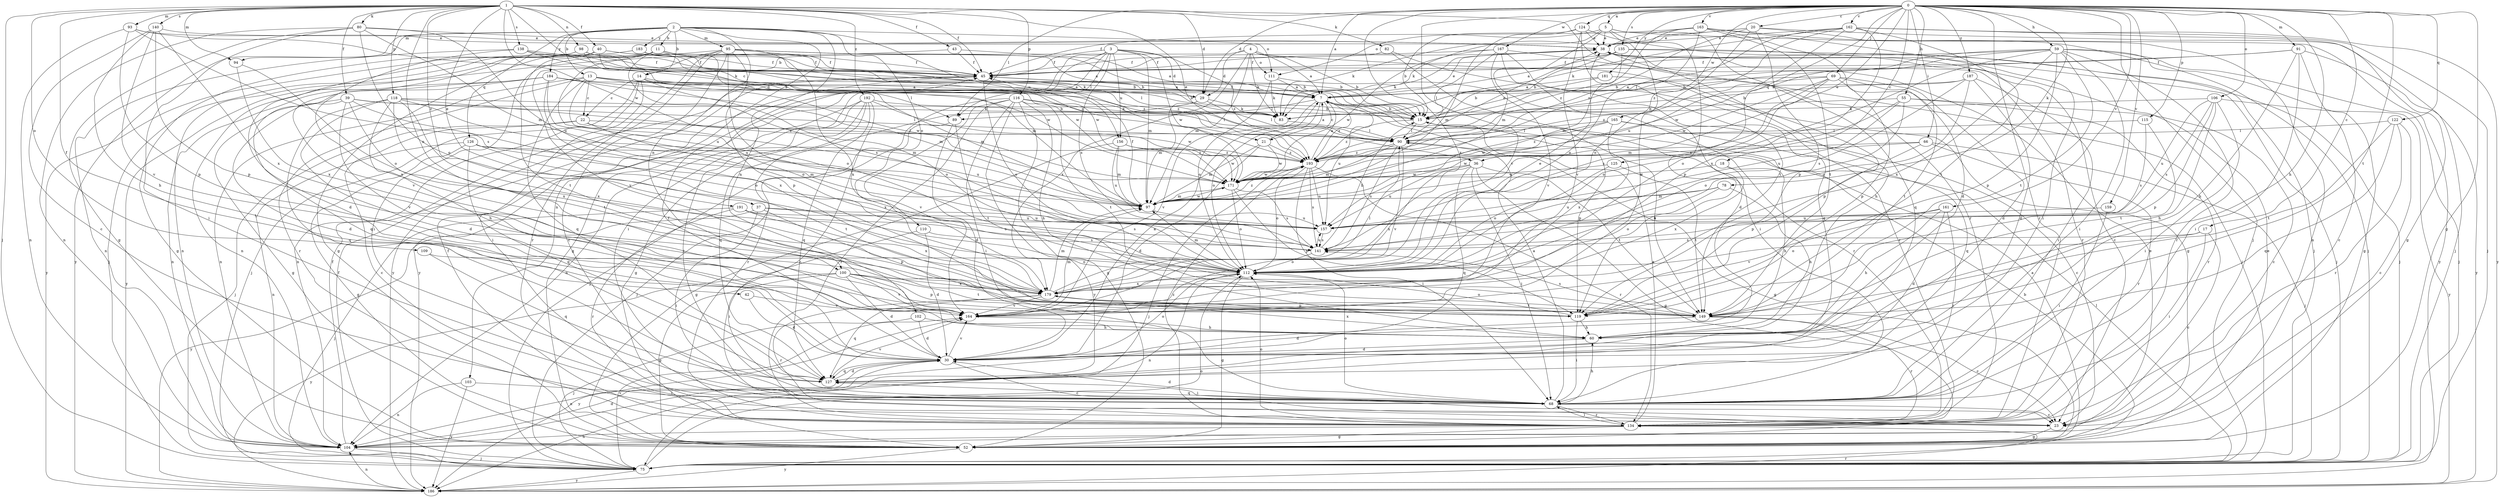 strict digraph  {
0;
1;
2;
3;
4;
5;
7;
11;
13;
14;
15;
17;
18;
20;
21;
22;
23;
29;
30;
36;
37;
38;
39;
40;
42;
43;
45;
52;
55;
59;
60;
66;
68;
69;
75;
78;
80;
82;
83;
89;
90;
91;
93;
94;
95;
97;
98;
100;
102;
103;
104;
106;
109;
110;
111;
112;
115;
116;
118;
119;
122;
124;
125;
126;
127;
134;
135;
138;
140;
141;
149;
156;
157;
159;
161;
162;
163;
164;
165;
167;
171;
179;
181;
183;
184;
186;
187;
191;
192;
193;
0 -> 5  [label=a];
0 -> 7  [label=a];
0 -> 17  [label=c];
0 -> 18  [label=c];
0 -> 20  [label=c];
0 -> 29  [label=d];
0 -> 36  [label=e];
0 -> 52  [label=g];
0 -> 55  [label=h];
0 -> 59  [label=h];
0 -> 60  [label=h];
0 -> 66  [label=i];
0 -> 69  [label=j];
0 -> 75  [label=j];
0 -> 78  [label=k];
0 -> 89  [label=l];
0 -> 91  [label=m];
0 -> 106  [label=o];
0 -> 115  [label=p];
0 -> 122  [label=q];
0 -> 124  [label=q];
0 -> 125  [label=q];
0 -> 134  [label=r];
0 -> 135  [label=s];
0 -> 149  [label=t];
0 -> 159  [label=v];
0 -> 161  [label=v];
0 -> 162  [label=v];
0 -> 163  [label=v];
0 -> 164  [label=v];
0 -> 165  [label=w];
0 -> 167  [label=w];
0 -> 179  [label=x];
0 -> 181  [label=y];
0 -> 187  [label=z];
1 -> 21  [label=c];
1 -> 29  [label=d];
1 -> 36  [label=e];
1 -> 37  [label=e];
1 -> 39  [label=f];
1 -> 40  [label=f];
1 -> 42  [label=f];
1 -> 43  [label=f];
1 -> 45  [label=f];
1 -> 75  [label=j];
1 -> 80  [label=k];
1 -> 82  [label=k];
1 -> 93  [label=m];
1 -> 94  [label=m];
1 -> 98  [label=n];
1 -> 100  [label=n];
1 -> 109  [label=o];
1 -> 116  [label=p];
1 -> 118  [label=p];
1 -> 134  [label=r];
1 -> 138  [label=s];
1 -> 140  [label=s];
1 -> 171  [label=w];
1 -> 191  [label=z];
1 -> 192  [label=z];
2 -> 11  [label=b];
2 -> 13  [label=b];
2 -> 14  [label=b];
2 -> 94  [label=m];
2 -> 95  [label=m];
2 -> 100  [label=n];
2 -> 102  [label=n];
2 -> 103  [label=n];
2 -> 110  [label=o];
2 -> 111  [label=o];
2 -> 126  [label=q];
2 -> 156  [label=u];
2 -> 183  [label=y];
2 -> 184  [label=y];
2 -> 186  [label=y];
3 -> 29  [label=d];
3 -> 45  [label=f];
3 -> 52  [label=g];
3 -> 68  [label=i];
3 -> 89  [label=l];
3 -> 97  [label=m];
3 -> 141  [label=s];
3 -> 156  [label=u];
3 -> 171  [label=w];
3 -> 186  [label=y];
3 -> 193  [label=z];
4 -> 7  [label=a];
4 -> 14  [label=b];
4 -> 15  [label=b];
4 -> 29  [label=d];
4 -> 52  [label=g];
4 -> 83  [label=k];
4 -> 97  [label=m];
4 -> 111  [label=o];
4 -> 179  [label=x];
5 -> 38  [label=e];
5 -> 75  [label=j];
5 -> 83  [label=k];
5 -> 97  [label=m];
5 -> 111  [label=o];
5 -> 119  [label=p];
5 -> 127  [label=q];
5 -> 164  [label=v];
7 -> 15  [label=b];
7 -> 21  [label=c];
7 -> 38  [label=e];
7 -> 45  [label=f];
7 -> 89  [label=l];
7 -> 112  [label=o];
7 -> 157  [label=u];
7 -> 164  [label=v];
7 -> 193  [label=z];
11 -> 45  [label=f];
11 -> 52  [label=g];
11 -> 97  [label=m];
11 -> 104  [label=n];
11 -> 141  [label=s];
11 -> 157  [label=u];
11 -> 171  [label=w];
11 -> 193  [label=z];
13 -> 7  [label=a];
13 -> 22  [label=c];
13 -> 29  [label=d];
13 -> 89  [label=l];
13 -> 104  [label=n];
13 -> 112  [label=o];
13 -> 127  [label=q];
13 -> 134  [label=r];
13 -> 171  [label=w];
14 -> 7  [label=a];
14 -> 22  [label=c];
14 -> 68  [label=i];
14 -> 75  [label=j];
14 -> 97  [label=m];
14 -> 104  [label=n];
14 -> 112  [label=o];
15 -> 90  [label=l];
15 -> 119  [label=p];
15 -> 149  [label=t];
15 -> 193  [label=z];
17 -> 23  [label=c];
17 -> 68  [label=i];
17 -> 112  [label=o];
17 -> 141  [label=s];
18 -> 60  [label=h];
18 -> 171  [label=w];
18 -> 179  [label=x];
20 -> 38  [label=e];
20 -> 75  [label=j];
20 -> 83  [label=k];
20 -> 104  [label=n];
20 -> 112  [label=o];
20 -> 119  [label=p];
20 -> 193  [label=z];
21 -> 7  [label=a];
21 -> 30  [label=d];
21 -> 97  [label=m];
21 -> 171  [label=w];
21 -> 193  [label=z];
22 -> 23  [label=c];
22 -> 75  [label=j];
22 -> 90  [label=l];
22 -> 157  [label=u];
22 -> 179  [label=x];
23 -> 52  [label=g];
29 -> 83  [label=k];
29 -> 90  [label=l];
29 -> 97  [label=m];
29 -> 127  [label=q];
30 -> 7  [label=a];
30 -> 23  [label=c];
30 -> 45  [label=f];
30 -> 104  [label=n];
30 -> 112  [label=o];
30 -> 127  [label=q];
30 -> 164  [label=v];
36 -> 52  [label=g];
36 -> 68  [label=i];
36 -> 127  [label=q];
36 -> 149  [label=t];
36 -> 157  [label=u];
36 -> 171  [label=w];
36 -> 179  [label=x];
37 -> 68  [label=i];
37 -> 119  [label=p];
37 -> 141  [label=s];
37 -> 157  [label=u];
37 -> 186  [label=y];
38 -> 45  [label=f];
38 -> 60  [label=h];
38 -> 75  [label=j];
38 -> 83  [label=k];
38 -> 134  [label=r];
39 -> 15  [label=b];
39 -> 30  [label=d];
39 -> 52  [label=g];
39 -> 90  [label=l];
39 -> 112  [label=o];
39 -> 164  [label=v];
39 -> 179  [label=x];
40 -> 15  [label=b];
40 -> 45  [label=f];
40 -> 149  [label=t];
40 -> 171  [label=w];
40 -> 186  [label=y];
42 -> 30  [label=d];
42 -> 164  [label=v];
43 -> 7  [label=a];
43 -> 45  [label=f];
43 -> 75  [label=j];
45 -> 7  [label=a];
45 -> 112  [label=o];
52 -> 7  [label=a];
52 -> 38  [label=e];
52 -> 186  [label=y];
55 -> 15  [label=b];
55 -> 23  [label=c];
55 -> 97  [label=m];
55 -> 112  [label=o];
55 -> 134  [label=r];
55 -> 157  [label=u];
59 -> 15  [label=b];
59 -> 45  [label=f];
59 -> 52  [label=g];
59 -> 68  [label=i];
59 -> 75  [label=j];
59 -> 112  [label=o];
59 -> 119  [label=p];
59 -> 134  [label=r];
59 -> 149  [label=t];
59 -> 171  [label=w];
59 -> 179  [label=x];
60 -> 30  [label=d];
60 -> 179  [label=x];
66 -> 75  [label=j];
66 -> 119  [label=p];
66 -> 134  [label=r];
66 -> 171  [label=w];
66 -> 193  [label=z];
68 -> 7  [label=a];
68 -> 23  [label=c];
68 -> 30  [label=d];
68 -> 60  [label=h];
68 -> 112  [label=o];
68 -> 127  [label=q];
68 -> 134  [label=r];
69 -> 7  [label=a];
69 -> 30  [label=d];
69 -> 112  [label=o];
69 -> 119  [label=p];
69 -> 141  [label=s];
69 -> 149  [label=t];
69 -> 171  [label=w];
69 -> 193  [label=z];
75 -> 15  [label=b];
75 -> 45  [label=f];
75 -> 90  [label=l];
75 -> 112  [label=o];
75 -> 164  [label=v];
75 -> 186  [label=y];
78 -> 60  [label=h];
78 -> 97  [label=m];
78 -> 112  [label=o];
78 -> 157  [label=u];
80 -> 38  [label=e];
80 -> 52  [label=g];
80 -> 68  [label=i];
80 -> 97  [label=m];
80 -> 104  [label=n];
80 -> 112  [label=o];
80 -> 157  [label=u];
82 -> 45  [label=f];
82 -> 68  [label=i];
82 -> 134  [label=r];
83 -> 90  [label=l];
89 -> 30  [label=d];
89 -> 75  [label=j];
89 -> 149  [label=t];
90 -> 38  [label=e];
90 -> 52  [label=g];
90 -> 97  [label=m];
90 -> 141  [label=s];
90 -> 164  [label=v];
90 -> 193  [label=z];
91 -> 15  [label=b];
91 -> 23  [label=c];
91 -> 45  [label=f];
91 -> 60  [label=h];
91 -> 68  [label=i];
91 -> 186  [label=y];
93 -> 38  [label=e];
93 -> 83  [label=k];
93 -> 104  [label=n];
93 -> 119  [label=p];
93 -> 141  [label=s];
94 -> 112  [label=o];
94 -> 179  [label=x];
95 -> 7  [label=a];
95 -> 15  [label=b];
95 -> 23  [label=c];
95 -> 45  [label=f];
95 -> 68  [label=i];
95 -> 112  [label=o];
95 -> 119  [label=p];
95 -> 134  [label=r];
95 -> 164  [label=v];
95 -> 179  [label=x];
95 -> 186  [label=y];
97 -> 45  [label=f];
97 -> 157  [label=u];
97 -> 171  [label=w];
97 -> 193  [label=z];
98 -> 15  [label=b];
98 -> 30  [label=d];
98 -> 45  [label=f];
98 -> 52  [label=g];
98 -> 83  [label=k];
98 -> 171  [label=w];
100 -> 30  [label=d];
100 -> 52  [label=g];
100 -> 119  [label=p];
100 -> 149  [label=t];
100 -> 164  [label=v];
100 -> 179  [label=x];
100 -> 186  [label=y];
102 -> 30  [label=d];
102 -> 60  [label=h];
102 -> 75  [label=j];
103 -> 68  [label=i];
103 -> 104  [label=n];
103 -> 186  [label=y];
104 -> 30  [label=d];
104 -> 38  [label=e];
104 -> 45  [label=f];
104 -> 75  [label=j];
106 -> 60  [label=h];
106 -> 68  [label=i];
106 -> 83  [label=k];
106 -> 119  [label=p];
106 -> 141  [label=s];
106 -> 157  [label=u];
106 -> 186  [label=y];
109 -> 112  [label=o];
109 -> 127  [label=q];
110 -> 30  [label=d];
110 -> 68  [label=i];
110 -> 141  [label=s];
111 -> 7  [label=a];
111 -> 83  [label=k];
111 -> 112  [label=o];
111 -> 134  [label=r];
112 -> 38  [label=e];
112 -> 52  [label=g];
112 -> 97  [label=m];
112 -> 104  [label=n];
112 -> 179  [label=x];
115 -> 90  [label=l];
115 -> 141  [label=s];
115 -> 149  [label=t];
116 -> 52  [label=g];
116 -> 60  [label=h];
116 -> 68  [label=i];
116 -> 75  [label=j];
116 -> 83  [label=k];
116 -> 90  [label=l];
116 -> 134  [label=r];
116 -> 149  [label=t];
116 -> 164  [label=v];
116 -> 186  [label=y];
118 -> 30  [label=d];
118 -> 60  [label=h];
118 -> 83  [label=k];
118 -> 97  [label=m];
118 -> 127  [label=q];
118 -> 149  [label=t];
118 -> 179  [label=x];
118 -> 193  [label=z];
119 -> 60  [label=h];
119 -> 68  [label=i];
119 -> 112  [label=o];
122 -> 23  [label=c];
122 -> 90  [label=l];
122 -> 127  [label=q];
122 -> 134  [label=r];
122 -> 149  [label=t];
124 -> 15  [label=b];
124 -> 38  [label=e];
124 -> 75  [label=j];
124 -> 97  [label=m];
124 -> 149  [label=t];
124 -> 164  [label=v];
125 -> 112  [label=o];
125 -> 149  [label=t];
125 -> 171  [label=w];
126 -> 52  [label=g];
126 -> 97  [label=m];
126 -> 104  [label=n];
126 -> 127  [label=q];
126 -> 149  [label=t];
126 -> 193  [label=z];
127 -> 30  [label=d];
127 -> 68  [label=i];
127 -> 164  [label=v];
134 -> 7  [label=a];
134 -> 45  [label=f];
134 -> 52  [label=g];
134 -> 68  [label=i];
134 -> 104  [label=n];
134 -> 112  [label=o];
134 -> 193  [label=z];
135 -> 7  [label=a];
135 -> 15  [label=b];
135 -> 23  [label=c];
135 -> 45  [label=f];
135 -> 75  [label=j];
135 -> 97  [label=m];
138 -> 15  [label=b];
138 -> 45  [label=f];
138 -> 104  [label=n];
138 -> 179  [label=x];
138 -> 193  [label=z];
140 -> 23  [label=c];
140 -> 38  [label=e];
140 -> 60  [label=h];
140 -> 119  [label=p];
140 -> 164  [label=v];
140 -> 179  [label=x];
141 -> 15  [label=b];
141 -> 112  [label=o];
141 -> 157  [label=u];
149 -> 23  [label=c];
149 -> 30  [label=d];
149 -> 134  [label=r];
149 -> 141  [label=s];
156 -> 52  [label=g];
156 -> 97  [label=m];
156 -> 157  [label=u];
156 -> 171  [label=w];
156 -> 193  [label=z];
157 -> 141  [label=s];
159 -> 68  [label=i];
159 -> 157  [label=u];
161 -> 30  [label=d];
161 -> 60  [label=h];
161 -> 68  [label=i];
161 -> 157  [label=u];
161 -> 164  [label=v];
162 -> 38  [label=e];
162 -> 52  [label=g];
162 -> 75  [label=j];
162 -> 83  [label=k];
162 -> 90  [label=l];
162 -> 149  [label=t];
162 -> 157  [label=u];
162 -> 179  [label=x];
162 -> 186  [label=y];
162 -> 193  [label=z];
163 -> 30  [label=d];
163 -> 38  [label=e];
163 -> 45  [label=f];
163 -> 68  [label=i];
163 -> 112  [label=o];
163 -> 149  [label=t];
163 -> 186  [label=y];
163 -> 193  [label=z];
164 -> 60  [label=h];
164 -> 97  [label=m];
164 -> 186  [label=y];
165 -> 23  [label=c];
165 -> 90  [label=l];
165 -> 127  [label=q];
165 -> 171  [label=w];
165 -> 179  [label=x];
165 -> 193  [label=z];
167 -> 30  [label=d];
167 -> 45  [label=f];
167 -> 75  [label=j];
167 -> 90  [label=l];
167 -> 127  [label=q];
167 -> 164  [label=v];
167 -> 171  [label=w];
171 -> 97  [label=m];
171 -> 112  [label=o];
171 -> 119  [label=p];
171 -> 141  [label=s];
179 -> 90  [label=l];
179 -> 97  [label=m];
179 -> 119  [label=p];
179 -> 127  [label=q];
179 -> 134  [label=r];
179 -> 149  [label=t];
179 -> 164  [label=v];
181 -> 7  [label=a];
181 -> 15  [label=b];
181 -> 119  [label=p];
183 -> 45  [label=f];
183 -> 90  [label=l];
183 -> 104  [label=n];
183 -> 164  [label=v];
183 -> 193  [label=z];
184 -> 7  [label=a];
184 -> 15  [label=b];
184 -> 97  [label=m];
184 -> 104  [label=n];
184 -> 127  [label=q];
184 -> 157  [label=u];
184 -> 179  [label=x];
184 -> 186  [label=y];
186 -> 104  [label=n];
186 -> 134  [label=r];
187 -> 7  [label=a];
187 -> 15  [label=b];
187 -> 30  [label=d];
187 -> 68  [label=i];
187 -> 112  [label=o];
187 -> 141  [label=s];
191 -> 75  [label=j];
191 -> 134  [label=r];
191 -> 141  [label=s];
191 -> 157  [label=u];
191 -> 179  [label=x];
192 -> 15  [label=b];
192 -> 23  [label=c];
192 -> 52  [label=g];
192 -> 68  [label=i];
192 -> 104  [label=n];
192 -> 127  [label=q];
192 -> 134  [label=r];
192 -> 171  [label=w];
193 -> 7  [label=a];
193 -> 68  [label=i];
193 -> 75  [label=j];
193 -> 112  [label=o];
193 -> 134  [label=r];
193 -> 141  [label=s];
193 -> 157  [label=u];
193 -> 171  [label=w];
}
